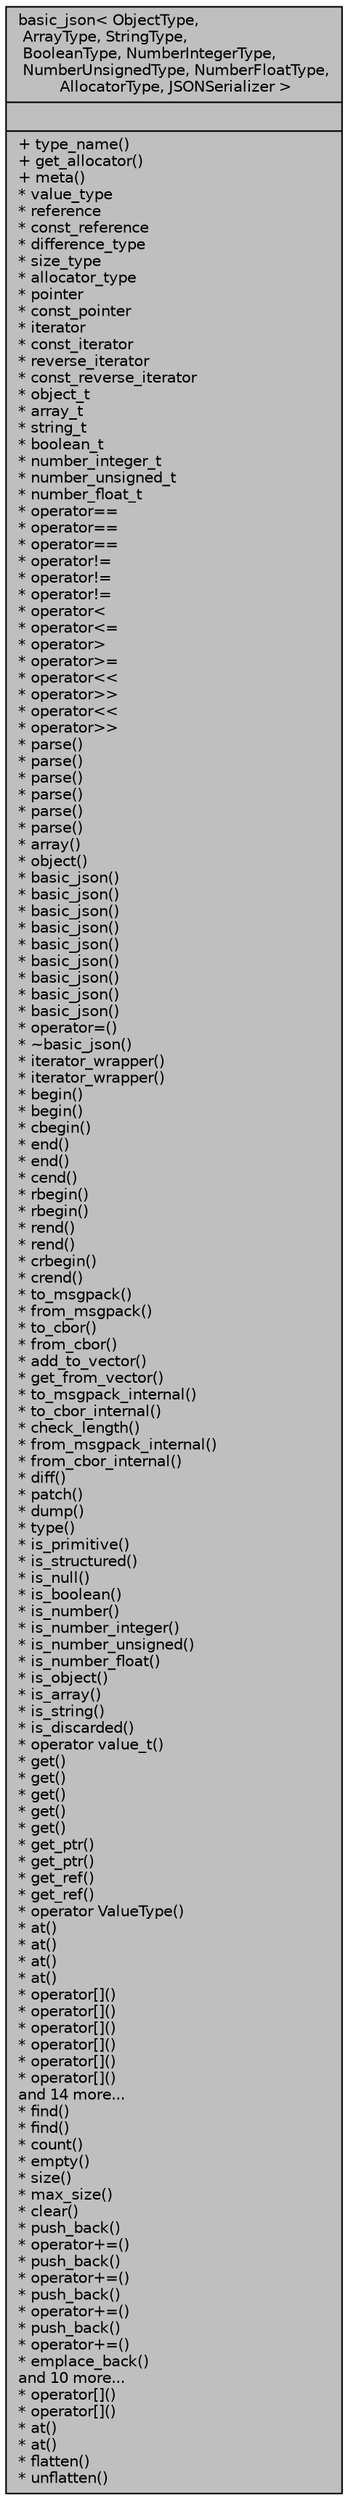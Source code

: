 digraph "basic_json&lt; ObjectType, ArrayType, StringType, BooleanType, NumberIntegerType, NumberUnsignedType, NumberFloatType, AllocatorType, JSONSerializer &gt;"
{
 // LATEX_PDF_SIZE
  edge [fontname="Helvetica",fontsize="10",labelfontname="Helvetica",labelfontsize="10"];
  node [fontname="Helvetica",fontsize="10",shape=record];
  Node1 [label="{basic_json\< ObjectType,\l ArrayType, StringType,\l BooleanType, NumberIntegerType,\l NumberUnsignedType, NumberFloatType,\l AllocatorType, JSONSerializer \>\n||+ type_name()\l+ get_allocator()\l+ meta()\l* value_type\l* reference\l* const_reference\l* difference_type\l* size_type\l* allocator_type\l* pointer\l* const_pointer\l* iterator\l* const_iterator\l* reverse_iterator\l* const_reverse_iterator\l* object_t\l* array_t\l* string_t\l* boolean_t\l* number_integer_t\l* number_unsigned_t\l* number_float_t\l* operator==\l* operator==\l* operator==\l* operator!=\l* operator!=\l* operator!=\l* operator\<\l* operator\<=\l* operator\>\l* operator\>=\l* operator\<\<\l* operator\>\>\l* operator\<\<\l* operator\>\>\l* parse()\l* parse()\l* parse()\l* parse()\l* parse()\l* parse()\l* array()\l* object()\l* basic_json()\l* basic_json()\l* basic_json()\l* basic_json()\l* basic_json()\l* basic_json()\l* basic_json()\l* basic_json()\l* basic_json()\l* operator=()\l* ~basic_json()\l* iterator_wrapper()\l* iterator_wrapper()\l* begin()\l* begin()\l* cbegin()\l* end()\l* end()\l* cend()\l* rbegin()\l* rbegin()\l* rend()\l* rend()\l* crbegin()\l* crend()\l* to_msgpack()\l* from_msgpack()\l* to_cbor()\l* from_cbor()\l* add_to_vector()\l* get_from_vector()\l* to_msgpack_internal()\l* to_cbor_internal()\l* check_length()\l* from_msgpack_internal()\l* from_cbor_internal()\l* diff()\l* patch()\l* dump()\l* type()\l* is_primitive()\l* is_structured()\l* is_null()\l* is_boolean()\l* is_number()\l* is_number_integer()\l* is_number_unsigned()\l* is_number_float()\l* is_object()\l* is_array()\l* is_string()\l* is_discarded()\l* operator value_t()\l* get()\l* get()\l* get()\l* get()\l* get()\l* get_ptr()\l* get_ptr()\l* get_ref()\l* get_ref()\l* operator ValueType()\l* at()\l* at()\l* at()\l* at()\l* operator[]()\l* operator[]()\l* operator[]()\l* operator[]()\l* operator[]()\l* operator[]()\land 14 more...\l* find()\l* find()\l* count()\l* empty()\l* size()\l* max_size()\l* clear()\l* push_back()\l* operator+=()\l* push_back()\l* operator+=()\l* push_back()\l* operator+=()\l* push_back()\l* operator+=()\l* emplace_back()\land 10 more...\l* operator[]()\l* operator[]()\l* at()\l* at()\l* flatten()\l* unflatten()\l}",height=0.2,width=0.4,color="black", fillcolor="grey75", style="filled", fontcolor="black",tooltip="a class to store JSON values"];
}
